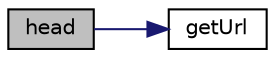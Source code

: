 digraph "head"
{
  edge [fontname="Helvetica",fontsize="10",labelfontname="Helvetica",labelfontsize="10"];
  node [fontname="Helvetica",fontsize="10",shape=record];
  rankdir="LR";
  Node1 [label="head",height=0.2,width=0.4,color="black", fillcolor="grey75", style="filled" fontcolor="black"];
  Node1 -> Node2 [color="midnightblue",fontsize="10",style="solid",fontname="Helvetica"];
  Node2 [label="getUrl",height=0.2,width=0.4,color="black", fillcolor="white", style="filled",URL="$class_simple_browser.html#accd14bda49a1044b4d8dd93f020f11ee"];
}
